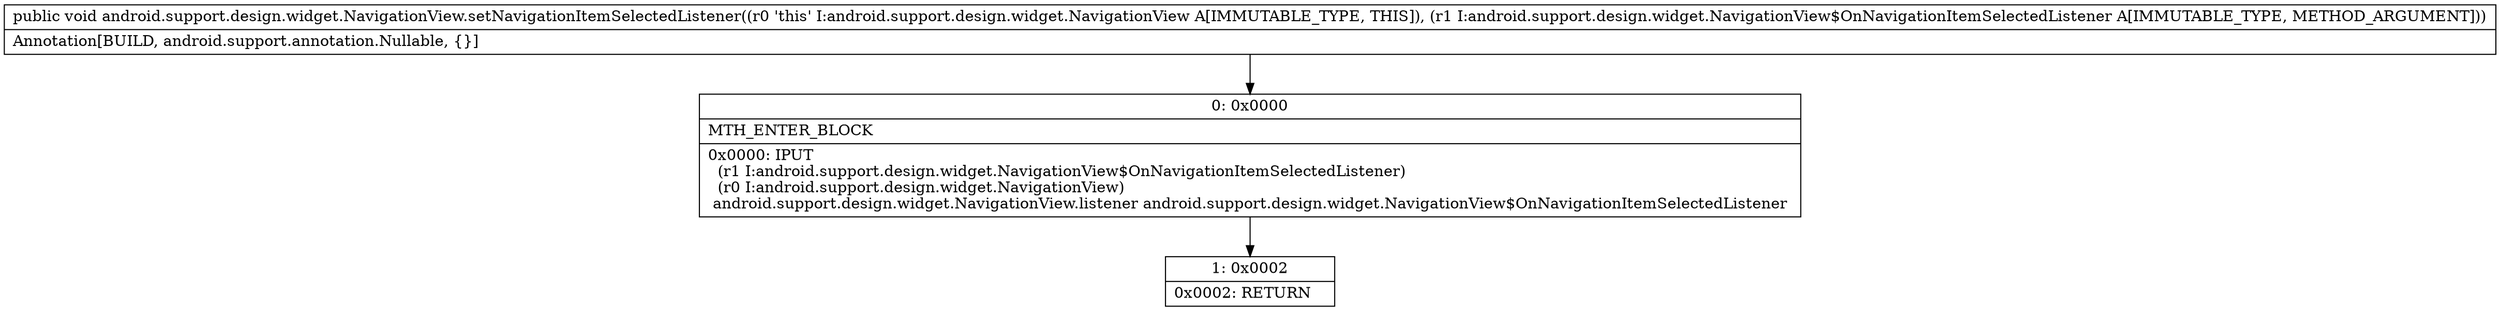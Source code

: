 digraph "CFG forandroid.support.design.widget.NavigationView.setNavigationItemSelectedListener(Landroid\/support\/design\/widget\/NavigationView$OnNavigationItemSelectedListener;)V" {
Node_0 [shape=record,label="{0\:\ 0x0000|MTH_ENTER_BLOCK\l|0x0000: IPUT  \l  (r1 I:android.support.design.widget.NavigationView$OnNavigationItemSelectedListener)\l  (r0 I:android.support.design.widget.NavigationView)\l android.support.design.widget.NavigationView.listener android.support.design.widget.NavigationView$OnNavigationItemSelectedListener \l}"];
Node_1 [shape=record,label="{1\:\ 0x0002|0x0002: RETURN   \l}"];
MethodNode[shape=record,label="{public void android.support.design.widget.NavigationView.setNavigationItemSelectedListener((r0 'this' I:android.support.design.widget.NavigationView A[IMMUTABLE_TYPE, THIS]), (r1 I:android.support.design.widget.NavigationView$OnNavigationItemSelectedListener A[IMMUTABLE_TYPE, METHOD_ARGUMENT]))  | Annotation[BUILD, android.support.annotation.Nullable, \{\}]\l}"];
MethodNode -> Node_0;
Node_0 -> Node_1;
}

